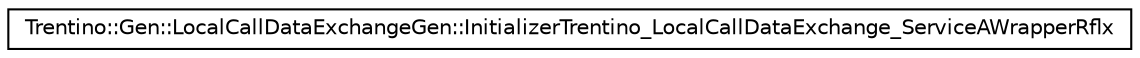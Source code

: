 digraph G
{
  edge [fontname="Helvetica",fontsize="10",labelfontname="Helvetica",labelfontsize="10"];
  node [fontname="Helvetica",fontsize="10",shape=record];
  rankdir="LR";
  Node1 [label="Trentino::Gen::LocalCallDataExchangeGen::InitializerTrentino_LocalCallDataExchange_ServiceAWrapperRflx",height=0.2,width=0.4,color="black", fillcolor="white", style="filled",URL="$class_trentino_1_1_gen_1_1_local_call_data_exchange_gen_1_1_initializer_trentino___local_call_da2cabc62f5974331d3b27ed2694ecb395.html"];
}
